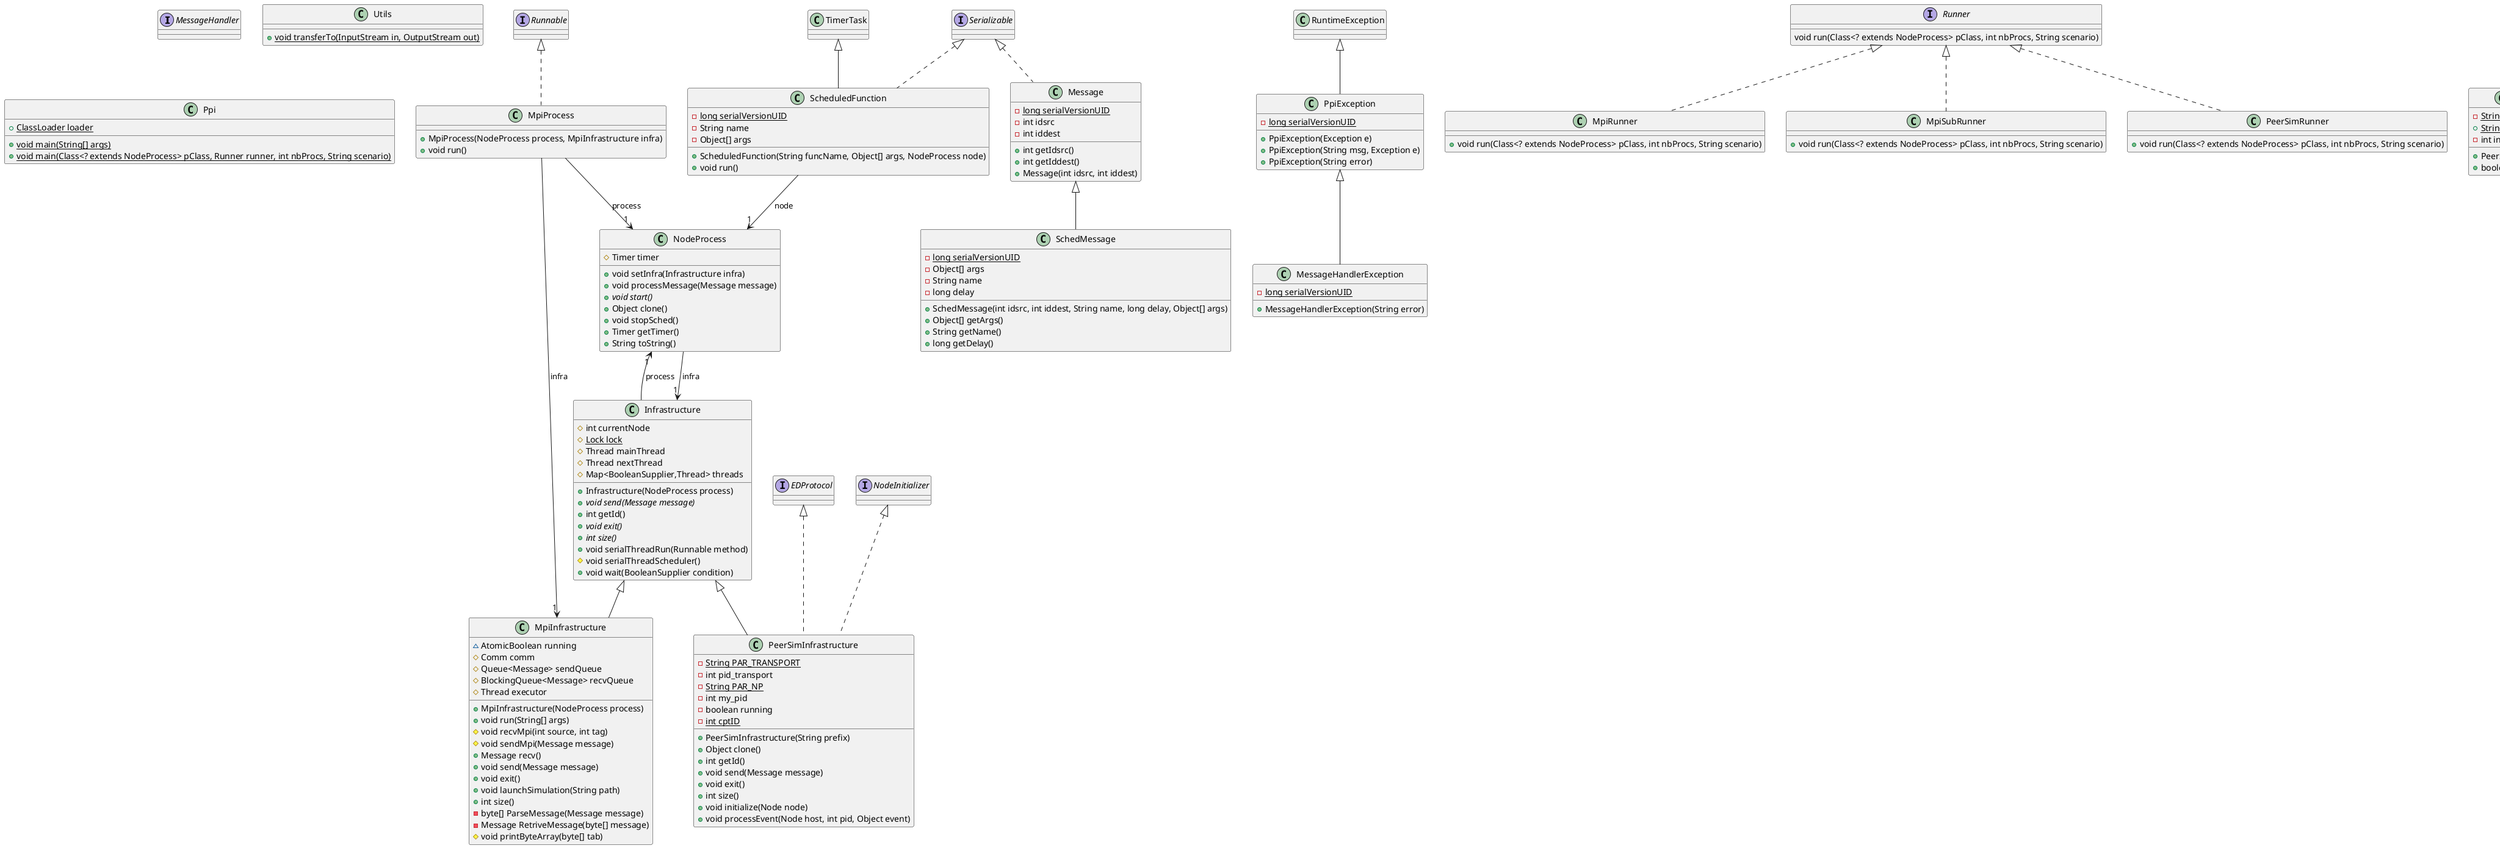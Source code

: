 @startuml teste
interface MessageHandler [[java:org.sar.ppi.MessageHandler]] {
}
abstract class NodeProcess [[java:org.sar.ppi.NodeProcess]] {
	#Timer timer
	+void setInfra(Infrastructure infra)
	+void processMessage(Message message)
	+{abstract}void start()
	+Object clone()
	+void stopSched()
	+Timer getTimer()
	+String toString()
}
class Infrastructure [[java:org.sar.ppi.Infrastructure]] {
}
NodeProcess --> "1" Infrastructure : infra
class ScheduledFunction [[java:org.sar.ppi.ScheduledFunction]] {
	-{static}long serialVersionUID
	-String name
	-Object[] args
	+ScheduledFunction(String funcName, Object[] args, NodeProcess node)
	+void run()
}
class NodeProcess [[java:org.sar.ppi.NodeProcess]] {
}
ScheduledFunction --> "1" NodeProcess : node
class TimerTask [[java:java.util.TimerTask]] {
}
TimerTask <|-- ScheduledFunction
interface Serializable [[java:java.io.Serializable]] {
}
Serializable <|.. ScheduledFunction
abstract class Message [[java:org.sar.ppi.Message]] {
	-{static}long serialVersionUID
	-int idsrc
	-int iddest
	+int getIdsrc()
	+int getIddest()
	+Message(int idsrc, int iddest)
}
interface Serializable [[java:java.io.Serializable]] {
}
Serializable <|.. Message
class MessageHandlerException [[java:org.sar.ppi.MessageHandlerException]] {
	-{static}long serialVersionUID
	+MessageHandlerException(String error)
}
class PpiException [[java:org.sar.ppi.PpiException]] {
}
PpiException <|-- MessageHandlerException
interface Runner [[java:org.sar.ppi.Runner]] {
	void run(Class<? extends NodeProcess> pClass, int nbProcs, String scenario)
}
class PpiException [[java:org.sar.ppi.PpiException]] {
	-{static}long serialVersionUID
	+PpiException(Exception e)
	+PpiException(String msg, Exception e)
	+PpiException(String error)
}
class RuntimeException [[java:java.lang.RuntimeException]] {
}
RuntimeException <|-- PpiException
class Utils [[java:org.sar.ppi.Utils]] {
	+{static}void transferTo(InputStream in, OutputStream out)
}
abstract class Infrastructure [[java:org.sar.ppi.Infrastructure]] {
	#int currentNode
	#{static}Lock lock
	#Thread mainThread
	#Thread nextThread
	#Map<BooleanSupplier,Thread> threads
	+Infrastructure(NodeProcess process)
	+{abstract}void send(Message message)
	+int getId()
	+{abstract}void exit()
	+{abstract}int size()
	+void serialThreadRun(Runnable method)
	#void serialThreadScheduler()
	+void wait(BooleanSupplier condition)
}
class NodeProcess [[java:org.sar.ppi.NodeProcess]] {
}
Infrastructure --> "1" NodeProcess : process
class Ppi [[java:org.sar.ppi.Ppi]] {
	+{static}ClassLoader loader
	+{static}void main(String[] args)
	+{static}void main(Class<? extends NodeProcess> pClass, Runner runner, int nbProcs, String scenario)
}
class MpiProcess [[java:org.sar.ppi.mpi.MpiProcess]] {
	+MpiProcess(NodeProcess process, MpiInfrastructure infra)
	+void run()
}
class NodeProcess [[java:org.sar.ppi.NodeProcess]] {
}
MpiProcess --> "1" NodeProcess : process
class MpiInfrastructure [[java:org.sar.ppi.mpi.MpiInfrastructure]] {
}
MpiProcess --> "1" MpiInfrastructure : infra
interface Runnable [[java:java.lang.Runnable]] {
}
Runnable <|.. MpiProcess
class MpiRunner [[java:org.sar.ppi.mpi.MpiRunner]] {
	+void run(Class<? extends NodeProcess> pClass, int nbProcs, String scenario)
}
interface Runner [[java:org.sar.ppi.Runner]] {
}
Runner <|.. MpiRunner
class MpiInfrastructure [[java:org.sar.ppi.mpi.MpiInfrastructure]] {
	~AtomicBoolean running
	#Comm comm
	#Queue<Message> sendQueue
	#BlockingQueue<Message> recvQueue
	#Thread executor
	+MpiInfrastructure(NodeProcess process)
	+void run(String[] args)
	#void recvMpi(int source, int tag)
	#void sendMpi(Message message)
	+Message recv()
	+void send(Message message)
	+void exit()
	+void launchSimulation(String path)
	+int size()
	-byte[] ParseMessage(Message message)
	-Message RetriveMessage(byte[] message)
	#void printByteArray(byte[] tab)
}
class Infrastructure [[java:org.sar.ppi.Infrastructure]] {
}
Infrastructure <|-- MpiInfrastructure
class MpiSubRunner [[java:org.sar.ppi.mpi.MpiSubRunner]] {
	+void run(Class<? extends NodeProcess> pClass, int nbProcs, String scenario)
}
interface Runner [[java:org.sar.ppi.Runner]] {
}
Runner <|.. MpiSubRunner
class SchedMessage [[java:org.sar.ppi.mpi.SchedMessage]] {
	-{static}long serialVersionUID
	-Object[] args
	-String name
	-long delay
	+SchedMessage(int idsrc, int iddest, String name, long delay, Object[] args)
	+Object[] getArgs()
	+String getName()
	+long getDelay()
}
class Message [[java:org.sar.ppi.Message]] {
}
Message <|-- SchedMessage
class PeerSimRunner [[java:org.sar.ppi.peersim.PeerSimRunner]] {
	+void run(Class<? extends NodeProcess> pClass, int nbProcs, String scenario)
}
interface Runner [[java:org.sar.ppi.Runner]] {
}
Runner <|.. PeerSimRunner
class PeerSimInit [[java:org.sar.ppi.peersim.PeerSimInit]] {
	-{static}String PAR_PROTO
	+{static}String PAR_SEED
	-int infrapid
	+PeerSimInit(String prefix)
	+boolean execute()
}
interface Control [[java:javax.sound.sampled.Control]] {
}
Control <|.. PeerSimInit
class PeerSimInfrastructure [[java:org.sar.ppi.peersim.PeerSimInfrastructure]] {
	-{static}String PAR_TRANSPORT
	-int pid_transport
	-{static}String PAR_NP
	-int my_pid
	-boolean running
	-{static}int cptID
	+PeerSimInfrastructure(String prefix)
	+Object clone()
	+int getId()
	+void send(Message message)
	+void exit()
	+int size()
	+void initialize(Node node)
	+void processEvent(Node host, int pid, Object event)
}
class Infrastructure [[java:org.sar.ppi.Infrastructure]] {
}
Infrastructure <|-- PeerSimInfrastructure
interface EDProtocol [[java:peersim.edsim.EDProtocol]] {
}
EDProtocol <|.. PeerSimInfrastructure
interface NodeInitializer [[java:peersim.dynamics.NodeInitializer]] {
}
NodeInitializer <|.. PeerSimInfrastructure
@enduml
@startuml RunneurPres

interface Runner [[java:org.sar.ppi.Runner]] #90e0ef{
	+void run(Class<? extends NodeProcess> pClass, int nbProcs, String scenario)
}
Runner <|.. MpiRunner
Runner <|.. PeerSimRunner
class PeerSimRunner [[java:org.sar.ppi.peersim.PeerSimRunner]] #fec89a{
}
class MpiRunner [[java:org.sar.ppi.mpi.MpiRunner]] #7bf1a8{
}
@enduml
@startuml Ppi

class Ppi [[java:org.sar.ppi.Ppi]]  #90e0ef{
	+{static}void main(Class<? extends NodeProcess> pClass, Runner runner, int nbProcs, String scenario)
}
interface Runner [[java:org.sar.ppi.Runner]] #90e0ef{
	+void run(Class<? extends NodeProcess> pClass, int nbProcs, String scenario)
}
Infrastructure "1" *-- "1" NodeProcess
abstract class Infrastructure [[java:org.sar.ppi.Infrastructure]] #90e0ef{
	+{abstract}void send(Message message)
	+int getId()
	+{abstract}void exit()
	+{abstract}int size()
	+void serialThreadRun(Runnable method)
	+void wait(BooleanSupplier condition)
}
abstract class NodeProcess [[java:org.sar.ppi.NodeProcess]]  #90e0ef{
	+void processMessage(Message message)
	+{abstract}void start()
}


abstract class Message [[java:org.sar.ppi.Message]] #90e0ef{
	+int getIdsrc()
	+int getIddest()
	+Message(int idsrc, int iddest)
}
@enduml
@startuml tmp
class PeerSimRunner [[java:org.sar.ppi.peersim.PeerSimRunner]]  #fec89a{
	+void run(Class<? extends NodeProcess> pClass, int nbProcs, String scenario)
}

class PeerSimInfrastructure [[java:org.sar.ppi.peersim.PeerSimInfrastructure]]  #fec89a{
	+PeerSimInfrastructure(String prefix)
	+int getId()
	+void send(Message message)
	+void exit()
	+int size()
	+void initialize(Node node)
	+void processEvent(Node host, int pid, Object event)
}

@enduml
@startuml tmp2
abstract class Infrastructure [[java:org.sar.ppi.Infrastructure]] #90e0ef{
	+{abstract}void send(Message message)
	+int getId()
	+{abstract}void exit()
	+{abstract}int size()
	+void serialThreadRun(Runnable method)
	+void wait(BooleanSupplier condition)
}

class MpiInfrastructure [[java:org.sar.ppi.mpi.MpiInfrastructure]] #7bf1a8 {
	+void run(String[] args)
}

interface Runner [[java:org.sar.ppi.Runner]] #90e0ef{
	+void run(Class<? extends NodeProcess> pClass, int nbProcs, String scenario)
}
class MpiRunner [[java:org.sar.ppi.Runner]] #7bf1a8{
}
Runner <|.. MpiRunner 


Infrastructure  <|--  MpiInfrastructure
@enduml